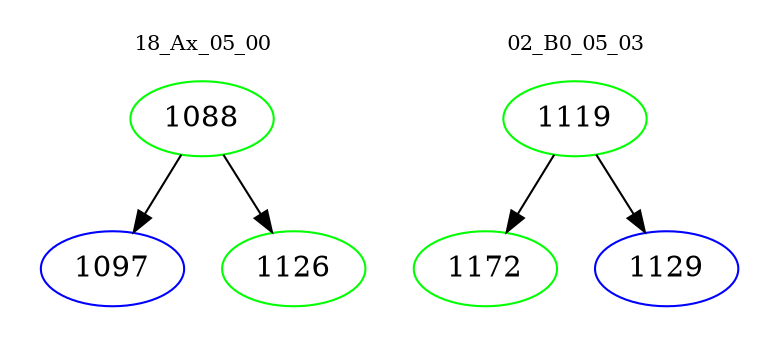 digraph{
subgraph cluster_0 {
color = white
label = "18_Ax_05_00";
fontsize=10;
T0_1088 [label="1088", color="green"]
T0_1088 -> T0_1097 [color="black"]
T0_1097 [label="1097", color="blue"]
T0_1088 -> T0_1126 [color="black"]
T0_1126 [label="1126", color="green"]
}
subgraph cluster_1 {
color = white
label = "02_B0_05_03";
fontsize=10;
T1_1119 [label="1119", color="green"]
T1_1119 -> T1_1172 [color="black"]
T1_1172 [label="1172", color="green"]
T1_1119 -> T1_1129 [color="black"]
T1_1129 [label="1129", color="blue"]
}
}

